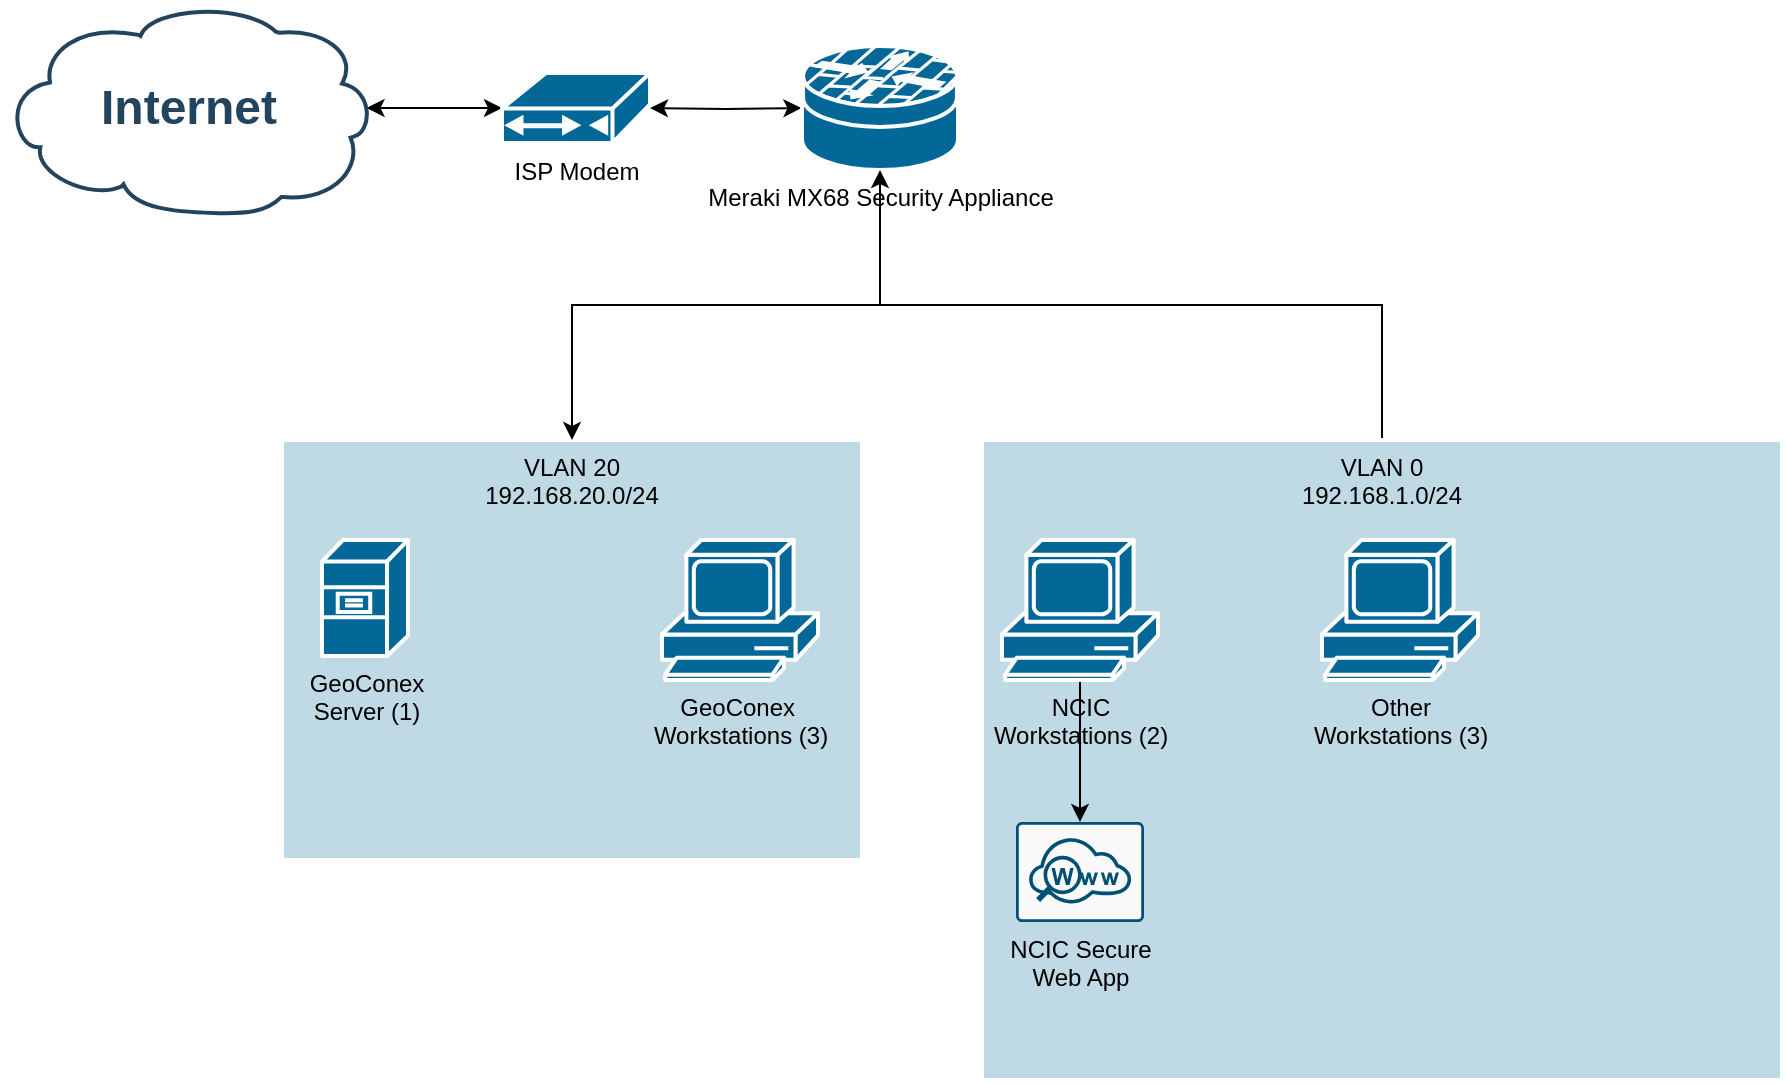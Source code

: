 <mxfile version="21.7.1" type="github">
  <diagram id="6a731a19-8d31-9384-78a2-239565b7b9f0" name="Page-1">
    <mxGraphModel dx="1793" dy="988" grid="1" gridSize="10" guides="1" tooltips="1" connect="1" arrows="1" fold="1" page="1" pageScale="1" pageWidth="1169" pageHeight="827" background="none" math="0" shadow="0">
      <root>
        <mxCell id="0" />
        <mxCell id="1" parent="0" />
        <mxCell id="GJSgAUa4LGjdRBMWRb_2-2281" value="VLAN 20&lt;br&gt;192.168.20.0/24" style="whiteSpace=wrap;html=1;verticalAlign=top;fillColor=#036897;strokeColor=#ffffff;sketch=0;dashed=0;strokeWidth=2;fillOpacity=25;" vertex="1" parent="1">
          <mxGeometry x="180" y="280" width="290" height="210" as="geometry" />
        </mxCell>
        <mxCell id="RPKfIZD_4BIzQ5OP_o9O-2261" style="edgeStyle=orthogonalEdgeStyle;rounded=0;orthogonalLoop=1;jettySize=auto;html=1;exitX=0.98;exitY=0.5;exitDx=0;exitDy=0;exitPerimeter=0;entryX=0;entryY=0.5;entryDx=0;entryDy=0;entryPerimeter=0;startArrow=classic;startFill=1;" parent="1" source="2109" target="RPKfIZD_4BIzQ5OP_o9O-2259" edge="1">
          <mxGeometry relative="1" as="geometry" />
        </mxCell>
        <mxCell id="2109" value="Internet" style="shape=mxgraph.cisco.storage.cloud;html=1;dashed=0;strokeColor=#23445D;fillColor=#ffffff;strokeWidth=2;fontFamily=Helvetica;fontSize=24;fontColor=#23445D;align=center;fontStyle=1" parent="1" vertex="1">
          <mxGeometry x="40" y="61" width="186" height="106" as="geometry" />
        </mxCell>
        <mxCell id="RPKfIZD_4BIzQ5OP_o9O-2259" value="ISP Modem" style="shape=mxgraph.cisco.modems_and_phones.cable_modem;sketch=0;html=1;pointerEvents=1;dashed=0;fillColor=#036897;strokeColor=#ffffff;strokeWidth=2;verticalLabelPosition=bottom;verticalAlign=top;align=center;outlineConnect=0;" parent="1" vertex="1">
          <mxGeometry x="290" y="96.5" width="74" height="35" as="geometry" />
        </mxCell>
        <mxCell id="RPKfIZD_4BIzQ5OP_o9O-2264" value="" style="edgeStyle=orthogonalEdgeStyle;rounded=0;orthogonalLoop=1;jettySize=auto;html=1;startArrow=classic;startFill=1;" parent="1" target="RPKfIZD_4BIzQ5OP_o9O-2259" edge="1">
          <mxGeometry relative="1" as="geometry">
            <mxPoint x="439.7" y="114" as="sourcePoint" />
          </mxGeometry>
        </mxCell>
        <mxCell id="GJSgAUa4LGjdRBMWRb_2-2264" value="GeoConex&amp;nbsp;&lt;br&gt;Workstations (3)" style="shape=mxgraph.cisco.computers_and_peripherals.pc;sketch=0;html=1;pointerEvents=1;dashed=0;fillColor=#036897;strokeColor=#ffffff;strokeWidth=2;verticalLabelPosition=bottom;verticalAlign=top;align=center;outlineConnect=0;" vertex="1" parent="1">
          <mxGeometry x="370" y="330" width="78" height="70" as="geometry" />
        </mxCell>
        <mxCell id="GJSgAUa4LGjdRBMWRb_2-2265" value="GeoConex &lt;br&gt;Server (1)" style="shape=mxgraph.cisco.servers.file_server;sketch=0;html=1;pointerEvents=1;dashed=0;fillColor=#036897;strokeColor=#ffffff;strokeWidth=2;verticalLabelPosition=bottom;verticalAlign=top;align=center;outlineConnect=0;" vertex="1" parent="1">
          <mxGeometry x="200" y="330" width="43" height="58" as="geometry" />
        </mxCell>
        <mxCell id="GJSgAUa4LGjdRBMWRb_2-2282" value="" style="edgeStyle=orthogonalEdgeStyle;rounded=0;orthogonalLoop=1;jettySize=auto;html=1;" edge="1" parent="1" source="GJSgAUa4LGjdRBMWRb_2-2273" target="GJSgAUa4LGjdRBMWRb_2-2281">
          <mxGeometry relative="1" as="geometry" />
        </mxCell>
        <mxCell id="GJSgAUa4LGjdRBMWRb_2-2273" value="Meraki MX68 Security Appliance" style="shape=mxgraph.cisco.security.router_firewall;sketch=0;html=1;pointerEvents=1;dashed=0;fillColor=#036897;strokeColor=#ffffff;strokeWidth=2;verticalLabelPosition=bottom;verticalAlign=top;align=center;outlineConnect=0;" vertex="1" parent="1">
          <mxGeometry x="440" y="83" width="78" height="62" as="geometry" />
        </mxCell>
        <mxCell id="GJSgAUa4LGjdRBMWRb_2-2284" style="edgeStyle=orthogonalEdgeStyle;rounded=0;orthogonalLoop=1;jettySize=auto;html=1;exitX=0.5;exitY=0;exitDx=0;exitDy=0;entryX=0.5;entryY=1;entryDx=0;entryDy=0;entryPerimeter=0;" edge="1" parent="1" source="GJSgAUa4LGjdRBMWRb_2-2283" target="GJSgAUa4LGjdRBMWRb_2-2273">
          <mxGeometry relative="1" as="geometry" />
        </mxCell>
        <mxCell id="GJSgAUa4LGjdRBMWRb_2-2283" value="VLAN 0&lt;br&gt;192.168.1.0/24" style="whiteSpace=wrap;html=1;verticalAlign=top;fillColor=#036897;strokeColor=#ffffff;sketch=0;dashed=0;strokeWidth=2;fillOpacity=25;" vertex="1" parent="1">
          <mxGeometry x="530" y="280" width="400" height="320" as="geometry" />
        </mxCell>
        <mxCell id="GJSgAUa4LGjdRBMWRb_2-2287" style="edgeStyle=orthogonalEdgeStyle;rounded=0;orthogonalLoop=1;jettySize=auto;html=1;exitX=0.5;exitY=1;exitDx=0;exitDy=0;exitPerimeter=0;entryX=0.5;entryY=0;entryDx=0;entryDy=0;entryPerimeter=0;" edge="1" parent="1" source="GJSgAUa4LGjdRBMWRb_2-2285" target="GJSgAUa4LGjdRBMWRb_2-2286">
          <mxGeometry relative="1" as="geometry" />
        </mxCell>
        <mxCell id="GJSgAUa4LGjdRBMWRb_2-2285" value="NCIC &lt;br&gt;Workstations (2)" style="shape=mxgraph.cisco.computers_and_peripherals.pc;sketch=0;html=1;pointerEvents=1;dashed=0;fillColor=#036897;strokeColor=#ffffff;strokeWidth=2;verticalLabelPosition=bottom;verticalAlign=top;align=center;outlineConnect=0;" vertex="1" parent="1">
          <mxGeometry x="540" y="330" width="78" height="70" as="geometry" />
        </mxCell>
        <mxCell id="GJSgAUa4LGjdRBMWRb_2-2286" value="NCIC Secure &lt;br&gt;Web App" style="sketch=0;points=[[0.015,0.015,0],[0.985,0.015,0],[0.985,0.985,0],[0.015,0.985,0],[0.25,0,0],[0.5,0,0],[0.75,0,0],[1,0.25,0],[1,0.5,0],[1,0.75,0],[0.75,1,0],[0.5,1,0],[0.25,1,0],[0,0.75,0],[0,0.5,0],[0,0.25,0]];verticalLabelPosition=bottom;html=1;verticalAlign=top;aspect=fixed;align=center;pointerEvents=1;shape=mxgraph.cisco19.rect;prIcon=web_security;fillColor=#FAFAFA;strokeColor=#005073;" vertex="1" parent="1">
          <mxGeometry x="547" y="471" width="64" height="50" as="geometry" />
        </mxCell>
        <mxCell id="GJSgAUa4LGjdRBMWRb_2-2288" value="Other&lt;br&gt;Workstations (3)" style="shape=mxgraph.cisco.computers_and_peripherals.pc;sketch=0;html=1;pointerEvents=1;dashed=0;fillColor=#036897;strokeColor=#ffffff;strokeWidth=2;verticalLabelPosition=bottom;verticalAlign=top;align=center;outlineConnect=0;" vertex="1" parent="1">
          <mxGeometry x="700" y="330" width="78" height="70" as="geometry" />
        </mxCell>
      </root>
    </mxGraphModel>
  </diagram>
</mxfile>
